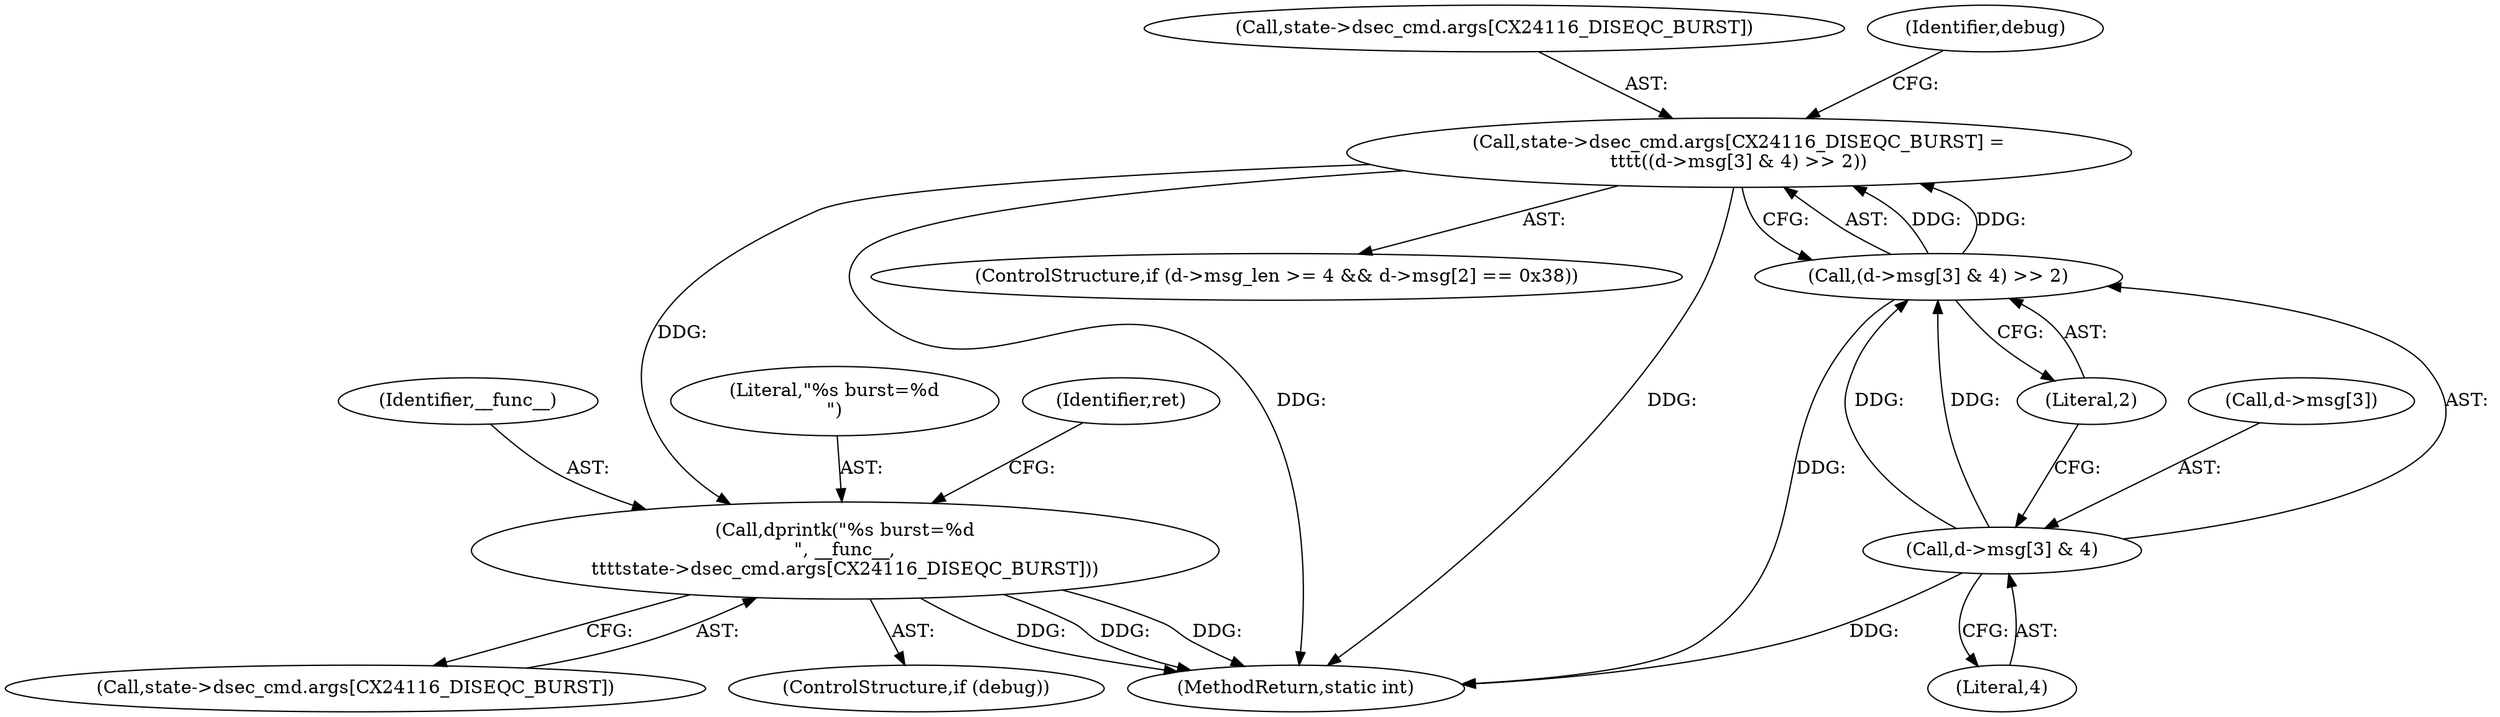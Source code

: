 digraph "0_linux_1fa2337a315a2448c5434f41e00d56b01a22283c@array" {
"1000252" [label="(Call,state->dsec_cmd.args[CX24116_DISEQC_BURST] =\n\t\t\t\t((d->msg[3] & 4) >> 2))"];
"1000260" [label="(Call,(d->msg[3] & 4) >> 2)"];
"1000261" [label="(Call,d->msg[3] & 4)"];
"1000271" [label="(Call,dprintk(\"%s burst=%d\n\", __func__,\n\t\t\t\tstate->dsec_cmd.args[CX24116_DISEQC_BURST]))"];
"1000238" [label="(ControlStructure,if (d->msg_len >= 4 && d->msg[2] == 0x38))"];
"1000272" [label="(Literal,\"%s burst=%d\n\")"];
"1000268" [label="(Literal,2)"];
"1000252" [label="(Call,state->dsec_cmd.args[CX24116_DISEQC_BURST] =\n\t\t\t\t((d->msg[3] & 4) >> 2))"];
"1000326" [label="(MethodReturn,static int)"];
"1000274" [label="(Call,state->dsec_cmd.args[CX24116_DISEQC_BURST])"];
"1000260" [label="(Call,(d->msg[3] & 4) >> 2)"];
"1000261" [label="(Call,d->msg[3] & 4)"];
"1000282" [label="(Identifier,ret)"];
"1000267" [label="(Literal,4)"];
"1000262" [label="(Call,d->msg[3])"];
"1000271" [label="(Call,dprintk(\"%s burst=%d\n\", __func__,\n\t\t\t\tstate->dsec_cmd.args[CX24116_DISEQC_BURST]))"];
"1000273" [label="(Identifier,__func__)"];
"1000269" [label="(ControlStructure,if (debug))"];
"1000253" [label="(Call,state->dsec_cmd.args[CX24116_DISEQC_BURST])"];
"1000270" [label="(Identifier,debug)"];
"1000252" -> "1000238"  [label="AST: "];
"1000252" -> "1000260"  [label="CFG: "];
"1000253" -> "1000252"  [label="AST: "];
"1000260" -> "1000252"  [label="AST: "];
"1000270" -> "1000252"  [label="CFG: "];
"1000252" -> "1000326"  [label="DDG: "];
"1000252" -> "1000326"  [label="DDG: "];
"1000260" -> "1000252"  [label="DDG: "];
"1000260" -> "1000252"  [label="DDG: "];
"1000252" -> "1000271"  [label="DDG: "];
"1000260" -> "1000268"  [label="CFG: "];
"1000261" -> "1000260"  [label="AST: "];
"1000268" -> "1000260"  [label="AST: "];
"1000260" -> "1000326"  [label="DDG: "];
"1000261" -> "1000260"  [label="DDG: "];
"1000261" -> "1000260"  [label="DDG: "];
"1000261" -> "1000267"  [label="CFG: "];
"1000262" -> "1000261"  [label="AST: "];
"1000267" -> "1000261"  [label="AST: "];
"1000268" -> "1000261"  [label="CFG: "];
"1000261" -> "1000326"  [label="DDG: "];
"1000271" -> "1000269"  [label="AST: "];
"1000271" -> "1000274"  [label="CFG: "];
"1000272" -> "1000271"  [label="AST: "];
"1000273" -> "1000271"  [label="AST: "];
"1000274" -> "1000271"  [label="AST: "];
"1000282" -> "1000271"  [label="CFG: "];
"1000271" -> "1000326"  [label="DDG: "];
"1000271" -> "1000326"  [label="DDG: "];
"1000271" -> "1000326"  [label="DDG: "];
}
